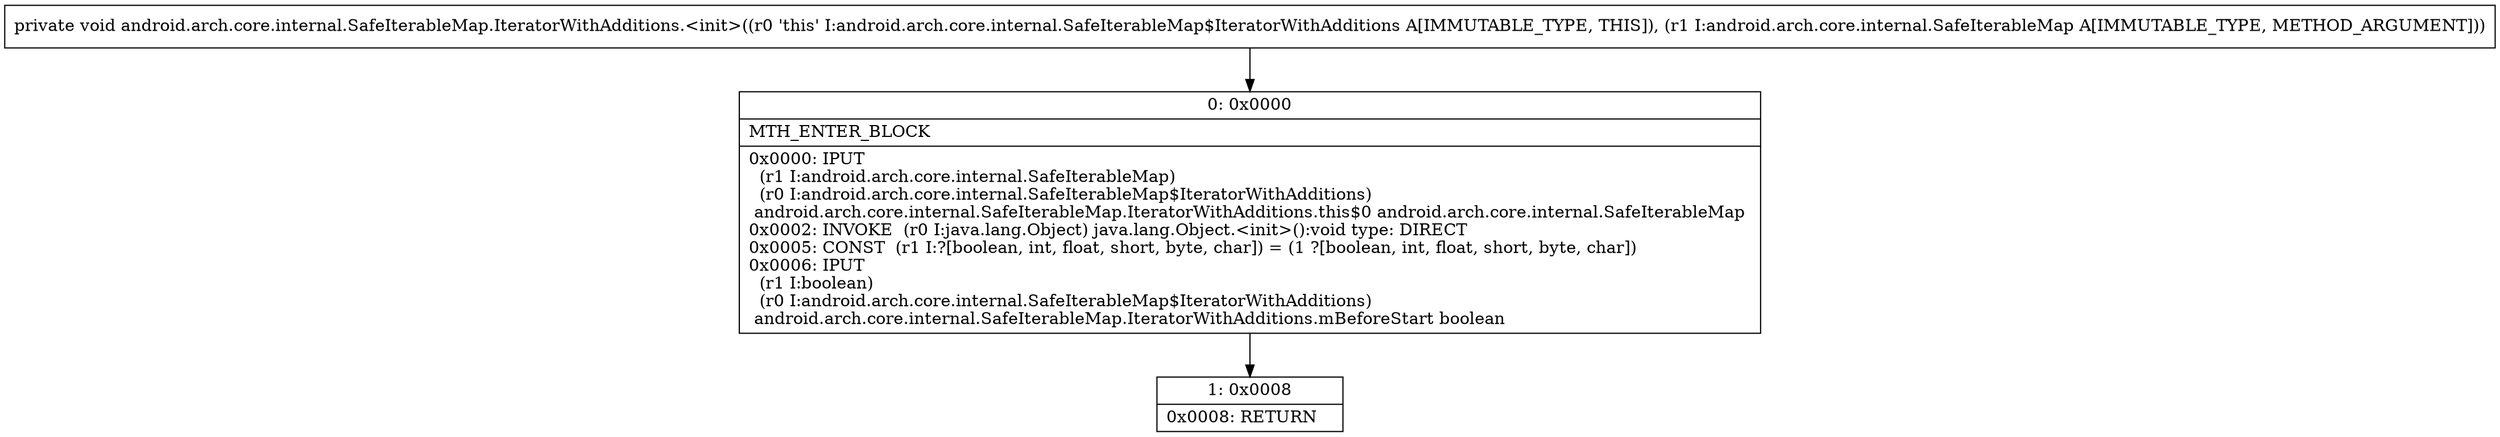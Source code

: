 digraph "CFG forandroid.arch.core.internal.SafeIterableMap.IteratorWithAdditions.\<init\>(Landroid\/arch\/core\/internal\/SafeIterableMap;)V" {
Node_0 [shape=record,label="{0\:\ 0x0000|MTH_ENTER_BLOCK\l|0x0000: IPUT  \l  (r1 I:android.arch.core.internal.SafeIterableMap)\l  (r0 I:android.arch.core.internal.SafeIterableMap$IteratorWithAdditions)\l android.arch.core.internal.SafeIterableMap.IteratorWithAdditions.this$0 android.arch.core.internal.SafeIterableMap \l0x0002: INVOKE  (r0 I:java.lang.Object) java.lang.Object.\<init\>():void type: DIRECT \l0x0005: CONST  (r1 I:?[boolean, int, float, short, byte, char]) = (1 ?[boolean, int, float, short, byte, char]) \l0x0006: IPUT  \l  (r1 I:boolean)\l  (r0 I:android.arch.core.internal.SafeIterableMap$IteratorWithAdditions)\l android.arch.core.internal.SafeIterableMap.IteratorWithAdditions.mBeforeStart boolean \l}"];
Node_1 [shape=record,label="{1\:\ 0x0008|0x0008: RETURN   \l}"];
MethodNode[shape=record,label="{private void android.arch.core.internal.SafeIterableMap.IteratorWithAdditions.\<init\>((r0 'this' I:android.arch.core.internal.SafeIterableMap$IteratorWithAdditions A[IMMUTABLE_TYPE, THIS]), (r1 I:android.arch.core.internal.SafeIterableMap A[IMMUTABLE_TYPE, METHOD_ARGUMENT])) }"];
MethodNode -> Node_0;
Node_0 -> Node_1;
}

